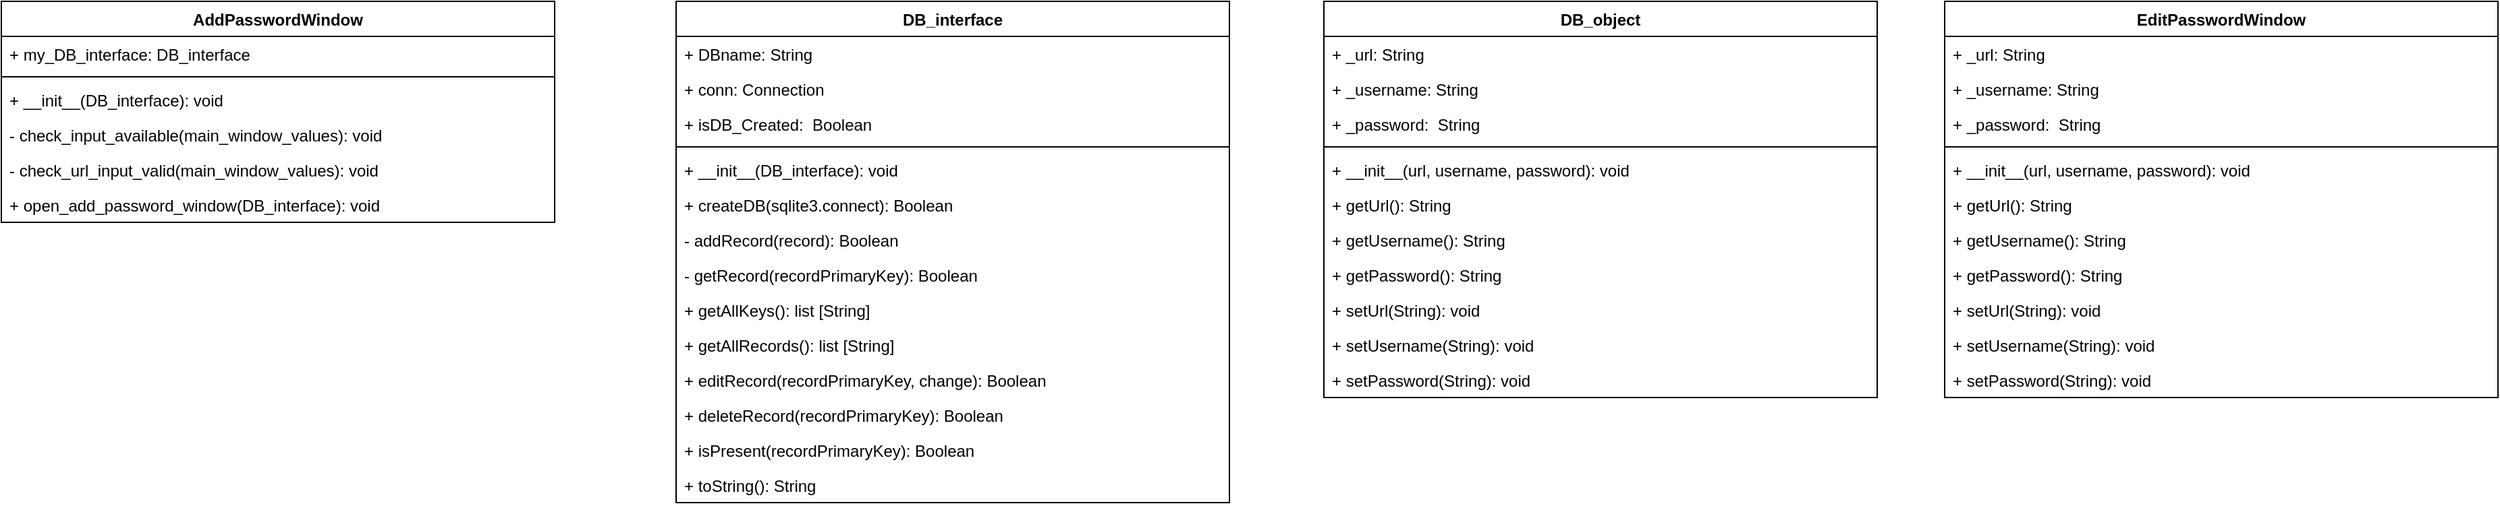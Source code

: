 <mxfile version="20.8.10" type="device"><diagram name="Page-1" id="hbX4-mtS9VMOwKWClPI_"><mxGraphModel dx="794" dy="477" grid="1" gridSize="10" guides="1" tooltips="1" connect="1" arrows="1" fold="1" page="1" pageScale="1" pageWidth="850" pageHeight="1100" math="0" shadow="0"><root><mxCell id="0"/><mxCell id="1" parent="0"/><mxCell id="E5_9t8utu5DyPOZ5uYR2-1" value="AddPasswordWindow" style="swimlane;fontStyle=1;align=center;verticalAlign=top;childLayout=stackLayout;horizontal=1;startSize=26;horizontalStack=0;resizeParent=1;resizeParentMax=0;resizeLast=0;collapsible=1;marginBottom=0;" parent="1" vertex="1"><mxGeometry x="100" y="40" width="410" height="164" as="geometry"/></mxCell><mxCell id="E5_9t8utu5DyPOZ5uYR2-2" value="+ my_DB_interface: DB_interface" style="text;strokeColor=none;fillColor=none;align=left;verticalAlign=top;spacingLeft=4;spacingRight=4;overflow=hidden;rotatable=0;points=[[0,0.5],[1,0.5]];portConstraint=eastwest;" parent="E5_9t8utu5DyPOZ5uYR2-1" vertex="1"><mxGeometry y="26" width="410" height="26" as="geometry"/></mxCell><mxCell id="E5_9t8utu5DyPOZ5uYR2-3" value="" style="line;strokeWidth=1;fillColor=none;align=left;verticalAlign=middle;spacingTop=-1;spacingLeft=3;spacingRight=3;rotatable=0;labelPosition=right;points=[];portConstraint=eastwest;strokeColor=inherit;" parent="E5_9t8utu5DyPOZ5uYR2-1" vertex="1"><mxGeometry y="52" width="410" height="8" as="geometry"/></mxCell><mxCell id="E5_9t8utu5DyPOZ5uYR2-5" value="+ __init__(DB_interface): void" style="text;strokeColor=none;fillColor=none;align=left;verticalAlign=top;spacingLeft=4;spacingRight=4;overflow=hidden;rotatable=0;points=[[0,0.5],[1,0.5]];portConstraint=eastwest;" parent="E5_9t8utu5DyPOZ5uYR2-1" vertex="1"><mxGeometry y="60" width="410" height="26" as="geometry"/></mxCell><mxCell id="E5_9t8utu5DyPOZ5uYR2-4" value="- check_input_available(main_window_values): void" style="text;strokeColor=none;fillColor=none;align=left;verticalAlign=top;spacingLeft=4;spacingRight=4;overflow=hidden;rotatable=0;points=[[0,0.5],[1,0.5]];portConstraint=eastwest;" parent="E5_9t8utu5DyPOZ5uYR2-1" vertex="1"><mxGeometry y="86" width="410" height="26" as="geometry"/></mxCell><mxCell id="E5_9t8utu5DyPOZ5uYR2-7" value="- check_url_input_valid(main_window_values): void" style="text;strokeColor=none;fillColor=none;align=left;verticalAlign=top;spacingLeft=4;spacingRight=4;overflow=hidden;rotatable=0;points=[[0,0.5],[1,0.5]];portConstraint=eastwest;" parent="E5_9t8utu5DyPOZ5uYR2-1" vertex="1"><mxGeometry y="112" width="410" height="26" as="geometry"/></mxCell><mxCell id="E5_9t8utu5DyPOZ5uYR2-6" value="+ open_add_password_window(DB_interface): void" style="text;strokeColor=none;fillColor=none;align=left;verticalAlign=top;spacingLeft=4;spacingRight=4;overflow=hidden;rotatable=0;points=[[0,0.5],[1,0.5]];portConstraint=eastwest;" parent="E5_9t8utu5DyPOZ5uYR2-1" vertex="1"><mxGeometry y="138" width="410" height="26" as="geometry"/></mxCell><mxCell id="E5_9t8utu5DyPOZ5uYR2-8" value="DB_interface" style="swimlane;fontStyle=1;align=center;verticalAlign=top;childLayout=stackLayout;horizontal=1;startSize=26;horizontalStack=0;resizeParent=1;resizeParentMax=0;resizeLast=0;collapsible=1;marginBottom=0;" parent="1" vertex="1"><mxGeometry x="600" y="40" width="410" height="372" as="geometry"/></mxCell><mxCell id="E5_9t8utu5DyPOZ5uYR2-9" value="+ DBname: String" style="text;strokeColor=none;fillColor=none;align=left;verticalAlign=top;spacingLeft=4;spacingRight=4;overflow=hidden;rotatable=0;points=[[0,0.5],[1,0.5]];portConstraint=eastwest;" parent="E5_9t8utu5DyPOZ5uYR2-8" vertex="1"><mxGeometry y="26" width="410" height="26" as="geometry"/></mxCell><mxCell id="E5_9t8utu5DyPOZ5uYR2-15" value="+ conn: Connection" style="text;strokeColor=none;fillColor=none;align=left;verticalAlign=top;spacingLeft=4;spacingRight=4;overflow=hidden;rotatable=0;points=[[0,0.5],[1,0.5]];portConstraint=eastwest;" parent="E5_9t8utu5DyPOZ5uYR2-8" vertex="1"><mxGeometry y="52" width="410" height="26" as="geometry"/></mxCell><mxCell id="E5_9t8utu5DyPOZ5uYR2-16" value="+ isDB_Created:  Boolean" style="text;strokeColor=none;fillColor=none;align=left;verticalAlign=top;spacingLeft=4;spacingRight=4;overflow=hidden;rotatable=0;points=[[0,0.5],[1,0.5]];portConstraint=eastwest;" parent="E5_9t8utu5DyPOZ5uYR2-8" vertex="1"><mxGeometry y="78" width="410" height="26" as="geometry"/></mxCell><mxCell id="E5_9t8utu5DyPOZ5uYR2-10" value="" style="line;strokeWidth=1;fillColor=none;align=left;verticalAlign=middle;spacingTop=-1;spacingLeft=3;spacingRight=3;rotatable=0;labelPosition=right;points=[];portConstraint=eastwest;strokeColor=inherit;" parent="E5_9t8utu5DyPOZ5uYR2-8" vertex="1"><mxGeometry y="104" width="410" height="8" as="geometry"/></mxCell><mxCell id="E5_9t8utu5DyPOZ5uYR2-11" value="+ __init__(DB_interface): void" style="text;strokeColor=none;fillColor=none;align=left;verticalAlign=top;spacingLeft=4;spacingRight=4;overflow=hidden;rotatable=0;points=[[0,0.5],[1,0.5]];portConstraint=eastwest;" parent="E5_9t8utu5DyPOZ5uYR2-8" vertex="1"><mxGeometry y="112" width="410" height="26" as="geometry"/></mxCell><mxCell id="QvJMsSx7yZZoZlLtOB26-1" value="+ createDB(sqlite3.connect): Boolean" style="text;strokeColor=none;fillColor=none;align=left;verticalAlign=top;spacingLeft=4;spacingRight=4;overflow=hidden;rotatable=0;points=[[0,0.5],[1,0.5]];portConstraint=eastwest;" vertex="1" parent="E5_9t8utu5DyPOZ5uYR2-8"><mxGeometry y="138" width="410" height="26" as="geometry"/></mxCell><mxCell id="E5_9t8utu5DyPOZ5uYR2-12" value="- addRecord(record): Boolean&#10;" style="text;strokeColor=none;fillColor=none;align=left;verticalAlign=top;spacingLeft=4;spacingRight=4;overflow=hidden;rotatable=0;points=[[0,0.5],[1,0.5]];portConstraint=eastwest;" parent="E5_9t8utu5DyPOZ5uYR2-8" vertex="1"><mxGeometry y="164" width="410" height="26" as="geometry"/></mxCell><mxCell id="E5_9t8utu5DyPOZ5uYR2-13" value="- getRecord(recordPrimaryKey): Boolean&#10;" style="text;strokeColor=none;fillColor=none;align=left;verticalAlign=top;spacingLeft=4;spacingRight=4;overflow=hidden;rotatable=0;points=[[0,0.5],[1,0.5]];portConstraint=eastwest;" parent="E5_9t8utu5DyPOZ5uYR2-8" vertex="1"><mxGeometry y="190" width="410" height="26" as="geometry"/></mxCell><mxCell id="E5_9t8utu5DyPOZ5uYR2-14" value="+ getAllKeys(): list [String]" style="text;strokeColor=none;fillColor=none;align=left;verticalAlign=top;spacingLeft=4;spacingRight=4;overflow=hidden;rotatable=0;points=[[0,0.5],[1,0.5]];portConstraint=eastwest;" parent="E5_9t8utu5DyPOZ5uYR2-8" vertex="1"><mxGeometry y="216" width="410" height="26" as="geometry"/></mxCell><mxCell id="E5_9t8utu5DyPOZ5uYR2-17" value="+ getAllRecords(): list [String]" style="text;strokeColor=none;fillColor=none;align=left;verticalAlign=top;spacingLeft=4;spacingRight=4;overflow=hidden;rotatable=0;points=[[0,0.5],[1,0.5]];portConstraint=eastwest;" parent="E5_9t8utu5DyPOZ5uYR2-8" vertex="1"><mxGeometry y="242" width="410" height="26" as="geometry"/></mxCell><mxCell id="E5_9t8utu5DyPOZ5uYR2-18" value="+ editRecord(recordPrimaryKey, change): Boolean" style="text;strokeColor=none;fillColor=none;align=left;verticalAlign=top;spacingLeft=4;spacingRight=4;overflow=hidden;rotatable=0;points=[[0,0.5],[1,0.5]];portConstraint=eastwest;" parent="E5_9t8utu5DyPOZ5uYR2-8" vertex="1"><mxGeometry y="268" width="410" height="26" as="geometry"/></mxCell><mxCell id="E5_9t8utu5DyPOZ5uYR2-34" value="+ deleteRecord(recordPrimaryKey): Boolean" style="text;strokeColor=none;fillColor=none;align=left;verticalAlign=top;spacingLeft=4;spacingRight=4;overflow=hidden;rotatable=0;points=[[0,0.5],[1,0.5]];portConstraint=eastwest;" parent="E5_9t8utu5DyPOZ5uYR2-8" vertex="1"><mxGeometry y="294" width="410" height="26" as="geometry"/></mxCell><mxCell id="E5_9t8utu5DyPOZ5uYR2-49" value="+ isPresent(recordPrimaryKey): Boolean" style="text;strokeColor=none;fillColor=none;align=left;verticalAlign=top;spacingLeft=4;spacingRight=4;overflow=hidden;rotatable=0;points=[[0,0.5],[1,0.5]];portConstraint=eastwest;" parent="E5_9t8utu5DyPOZ5uYR2-8" vertex="1"><mxGeometry y="320" width="410" height="26" as="geometry"/></mxCell><mxCell id="E5_9t8utu5DyPOZ5uYR2-20" value="+ toString(): String" style="text;strokeColor=none;fillColor=none;align=left;verticalAlign=top;spacingLeft=4;spacingRight=4;overflow=hidden;rotatable=0;points=[[0,0.5],[1,0.5]];portConstraint=eastwest;" parent="E5_9t8utu5DyPOZ5uYR2-8" vertex="1"><mxGeometry y="346" width="410" height="26" as="geometry"/></mxCell><mxCell id="QvJMsSx7yZZoZlLtOB26-2" value="DB_object" style="swimlane;fontStyle=1;align=center;verticalAlign=top;childLayout=stackLayout;horizontal=1;startSize=26;horizontalStack=0;resizeParent=1;resizeParentMax=0;resizeLast=0;collapsible=1;marginBottom=0;" vertex="1" parent="1"><mxGeometry x="1080" y="40" width="410" height="294" as="geometry"/></mxCell><mxCell id="QvJMsSx7yZZoZlLtOB26-3" value="+ _url: String" style="text;strokeColor=none;fillColor=none;align=left;verticalAlign=top;spacingLeft=4;spacingRight=4;overflow=hidden;rotatable=0;points=[[0,0.5],[1,0.5]];portConstraint=eastwest;" vertex="1" parent="QvJMsSx7yZZoZlLtOB26-2"><mxGeometry y="26" width="410" height="26" as="geometry"/></mxCell><mxCell id="QvJMsSx7yZZoZlLtOB26-4" value="+ _username: String" style="text;strokeColor=none;fillColor=none;align=left;verticalAlign=top;spacingLeft=4;spacingRight=4;overflow=hidden;rotatable=0;points=[[0,0.5],[1,0.5]];portConstraint=eastwest;" vertex="1" parent="QvJMsSx7yZZoZlLtOB26-2"><mxGeometry y="52" width="410" height="26" as="geometry"/></mxCell><mxCell id="QvJMsSx7yZZoZlLtOB26-5" value="+ _password:  String" style="text;strokeColor=none;fillColor=none;align=left;verticalAlign=top;spacingLeft=4;spacingRight=4;overflow=hidden;rotatable=0;points=[[0,0.5],[1,0.5]];portConstraint=eastwest;" vertex="1" parent="QvJMsSx7yZZoZlLtOB26-2"><mxGeometry y="78" width="410" height="26" as="geometry"/></mxCell><mxCell id="QvJMsSx7yZZoZlLtOB26-6" value="" style="line;strokeWidth=1;fillColor=none;align=left;verticalAlign=middle;spacingTop=-1;spacingLeft=3;spacingRight=3;rotatable=0;labelPosition=right;points=[];portConstraint=eastwest;strokeColor=inherit;" vertex="1" parent="QvJMsSx7yZZoZlLtOB26-2"><mxGeometry y="104" width="410" height="8" as="geometry"/></mxCell><mxCell id="QvJMsSx7yZZoZlLtOB26-7" value="+ __init__(url, username, password): void" style="text;strokeColor=none;fillColor=none;align=left;verticalAlign=top;spacingLeft=4;spacingRight=4;overflow=hidden;rotatable=0;points=[[0,0.5],[1,0.5]];portConstraint=eastwest;" vertex="1" parent="QvJMsSx7yZZoZlLtOB26-2"><mxGeometry y="112" width="410" height="26" as="geometry"/></mxCell><mxCell id="QvJMsSx7yZZoZlLtOB26-8" value="+ getUrl(): String" style="text;strokeColor=none;fillColor=none;align=left;verticalAlign=top;spacingLeft=4;spacingRight=4;overflow=hidden;rotatable=0;points=[[0,0.5],[1,0.5]];portConstraint=eastwest;" vertex="1" parent="QvJMsSx7yZZoZlLtOB26-2"><mxGeometry y="138" width="410" height="26" as="geometry"/></mxCell><mxCell id="QvJMsSx7yZZoZlLtOB26-9" value="+ getUsername(): String&#10;" style="text;strokeColor=none;fillColor=none;align=left;verticalAlign=top;spacingLeft=4;spacingRight=4;overflow=hidden;rotatable=0;points=[[0,0.5],[1,0.5]];portConstraint=eastwest;" vertex="1" parent="QvJMsSx7yZZoZlLtOB26-2"><mxGeometry y="164" width="410" height="26" as="geometry"/></mxCell><mxCell id="QvJMsSx7yZZoZlLtOB26-10" value="+ getPassword(): String&#10;" style="text;strokeColor=none;fillColor=none;align=left;verticalAlign=top;spacingLeft=4;spacingRight=4;overflow=hidden;rotatable=0;points=[[0,0.5],[1,0.5]];portConstraint=eastwest;" vertex="1" parent="QvJMsSx7yZZoZlLtOB26-2"><mxGeometry y="190" width="410" height="26" as="geometry"/></mxCell><mxCell id="QvJMsSx7yZZoZlLtOB26-11" value="+ setUrl(String): void" style="text;strokeColor=none;fillColor=none;align=left;verticalAlign=top;spacingLeft=4;spacingRight=4;overflow=hidden;rotatable=0;points=[[0,0.5],[1,0.5]];portConstraint=eastwest;" vertex="1" parent="QvJMsSx7yZZoZlLtOB26-2"><mxGeometry y="216" width="410" height="26" as="geometry"/></mxCell><mxCell id="QvJMsSx7yZZoZlLtOB26-12" value="+ setUsername(String): void" style="text;strokeColor=none;fillColor=none;align=left;verticalAlign=top;spacingLeft=4;spacingRight=4;overflow=hidden;rotatable=0;points=[[0,0.5],[1,0.5]];portConstraint=eastwest;" vertex="1" parent="QvJMsSx7yZZoZlLtOB26-2"><mxGeometry y="242" width="410" height="26" as="geometry"/></mxCell><mxCell id="QvJMsSx7yZZoZlLtOB26-13" value="+ setPassword(String): void" style="text;strokeColor=none;fillColor=none;align=left;verticalAlign=top;spacingLeft=4;spacingRight=4;overflow=hidden;rotatable=0;points=[[0,0.5],[1,0.5]];portConstraint=eastwest;" vertex="1" parent="QvJMsSx7yZZoZlLtOB26-2"><mxGeometry y="268" width="410" height="26" as="geometry"/></mxCell><mxCell id="QvJMsSx7yZZoZlLtOB26-17" value="EditPasswordWindow" style="swimlane;fontStyle=1;align=center;verticalAlign=top;childLayout=stackLayout;horizontal=1;startSize=26;horizontalStack=0;resizeParent=1;resizeParentMax=0;resizeLast=0;collapsible=1;marginBottom=0;" vertex="1" parent="1"><mxGeometry x="1540" y="40" width="410" height="294" as="geometry"/></mxCell><mxCell id="QvJMsSx7yZZoZlLtOB26-18" value="+ _url: String" style="text;strokeColor=none;fillColor=none;align=left;verticalAlign=top;spacingLeft=4;spacingRight=4;overflow=hidden;rotatable=0;points=[[0,0.5],[1,0.5]];portConstraint=eastwest;" vertex="1" parent="QvJMsSx7yZZoZlLtOB26-17"><mxGeometry y="26" width="410" height="26" as="geometry"/></mxCell><mxCell id="QvJMsSx7yZZoZlLtOB26-19" value="+ _username: String" style="text;strokeColor=none;fillColor=none;align=left;verticalAlign=top;spacingLeft=4;spacingRight=4;overflow=hidden;rotatable=0;points=[[0,0.5],[1,0.5]];portConstraint=eastwest;" vertex="1" parent="QvJMsSx7yZZoZlLtOB26-17"><mxGeometry y="52" width="410" height="26" as="geometry"/></mxCell><mxCell id="QvJMsSx7yZZoZlLtOB26-20" value="+ _password:  String" style="text;strokeColor=none;fillColor=none;align=left;verticalAlign=top;spacingLeft=4;spacingRight=4;overflow=hidden;rotatable=0;points=[[0,0.5],[1,0.5]];portConstraint=eastwest;" vertex="1" parent="QvJMsSx7yZZoZlLtOB26-17"><mxGeometry y="78" width="410" height="26" as="geometry"/></mxCell><mxCell id="QvJMsSx7yZZoZlLtOB26-21" value="" style="line;strokeWidth=1;fillColor=none;align=left;verticalAlign=middle;spacingTop=-1;spacingLeft=3;spacingRight=3;rotatable=0;labelPosition=right;points=[];portConstraint=eastwest;strokeColor=inherit;" vertex="1" parent="QvJMsSx7yZZoZlLtOB26-17"><mxGeometry y="104" width="410" height="8" as="geometry"/></mxCell><mxCell id="QvJMsSx7yZZoZlLtOB26-22" value="+ __init__(url, username, password): void" style="text;strokeColor=none;fillColor=none;align=left;verticalAlign=top;spacingLeft=4;spacingRight=4;overflow=hidden;rotatable=0;points=[[0,0.5],[1,0.5]];portConstraint=eastwest;" vertex="1" parent="QvJMsSx7yZZoZlLtOB26-17"><mxGeometry y="112" width="410" height="26" as="geometry"/></mxCell><mxCell id="QvJMsSx7yZZoZlLtOB26-23" value="+ getUrl(): String" style="text;strokeColor=none;fillColor=none;align=left;verticalAlign=top;spacingLeft=4;spacingRight=4;overflow=hidden;rotatable=0;points=[[0,0.5],[1,0.5]];portConstraint=eastwest;" vertex="1" parent="QvJMsSx7yZZoZlLtOB26-17"><mxGeometry y="138" width="410" height="26" as="geometry"/></mxCell><mxCell id="QvJMsSx7yZZoZlLtOB26-24" value="+ getUsername(): String&#10;" style="text;strokeColor=none;fillColor=none;align=left;verticalAlign=top;spacingLeft=4;spacingRight=4;overflow=hidden;rotatable=0;points=[[0,0.5],[1,0.5]];portConstraint=eastwest;" vertex="1" parent="QvJMsSx7yZZoZlLtOB26-17"><mxGeometry y="164" width="410" height="26" as="geometry"/></mxCell><mxCell id="QvJMsSx7yZZoZlLtOB26-25" value="+ getPassword(): String&#10;" style="text;strokeColor=none;fillColor=none;align=left;verticalAlign=top;spacingLeft=4;spacingRight=4;overflow=hidden;rotatable=0;points=[[0,0.5],[1,0.5]];portConstraint=eastwest;" vertex="1" parent="QvJMsSx7yZZoZlLtOB26-17"><mxGeometry y="190" width="410" height="26" as="geometry"/></mxCell><mxCell id="QvJMsSx7yZZoZlLtOB26-26" value="+ setUrl(String): void" style="text;strokeColor=none;fillColor=none;align=left;verticalAlign=top;spacingLeft=4;spacingRight=4;overflow=hidden;rotatable=0;points=[[0,0.5],[1,0.5]];portConstraint=eastwest;" vertex="1" parent="QvJMsSx7yZZoZlLtOB26-17"><mxGeometry y="216" width="410" height="26" as="geometry"/></mxCell><mxCell id="QvJMsSx7yZZoZlLtOB26-27" value="+ setUsername(String): void" style="text;strokeColor=none;fillColor=none;align=left;verticalAlign=top;spacingLeft=4;spacingRight=4;overflow=hidden;rotatable=0;points=[[0,0.5],[1,0.5]];portConstraint=eastwest;" vertex="1" parent="QvJMsSx7yZZoZlLtOB26-17"><mxGeometry y="242" width="410" height="26" as="geometry"/></mxCell><mxCell id="QvJMsSx7yZZoZlLtOB26-28" value="+ setPassword(String): void" style="text;strokeColor=none;fillColor=none;align=left;verticalAlign=top;spacingLeft=4;spacingRight=4;overflow=hidden;rotatable=0;points=[[0,0.5],[1,0.5]];portConstraint=eastwest;" vertex="1" parent="QvJMsSx7yZZoZlLtOB26-17"><mxGeometry y="268" width="410" height="26" as="geometry"/></mxCell></root></mxGraphModel></diagram></mxfile>